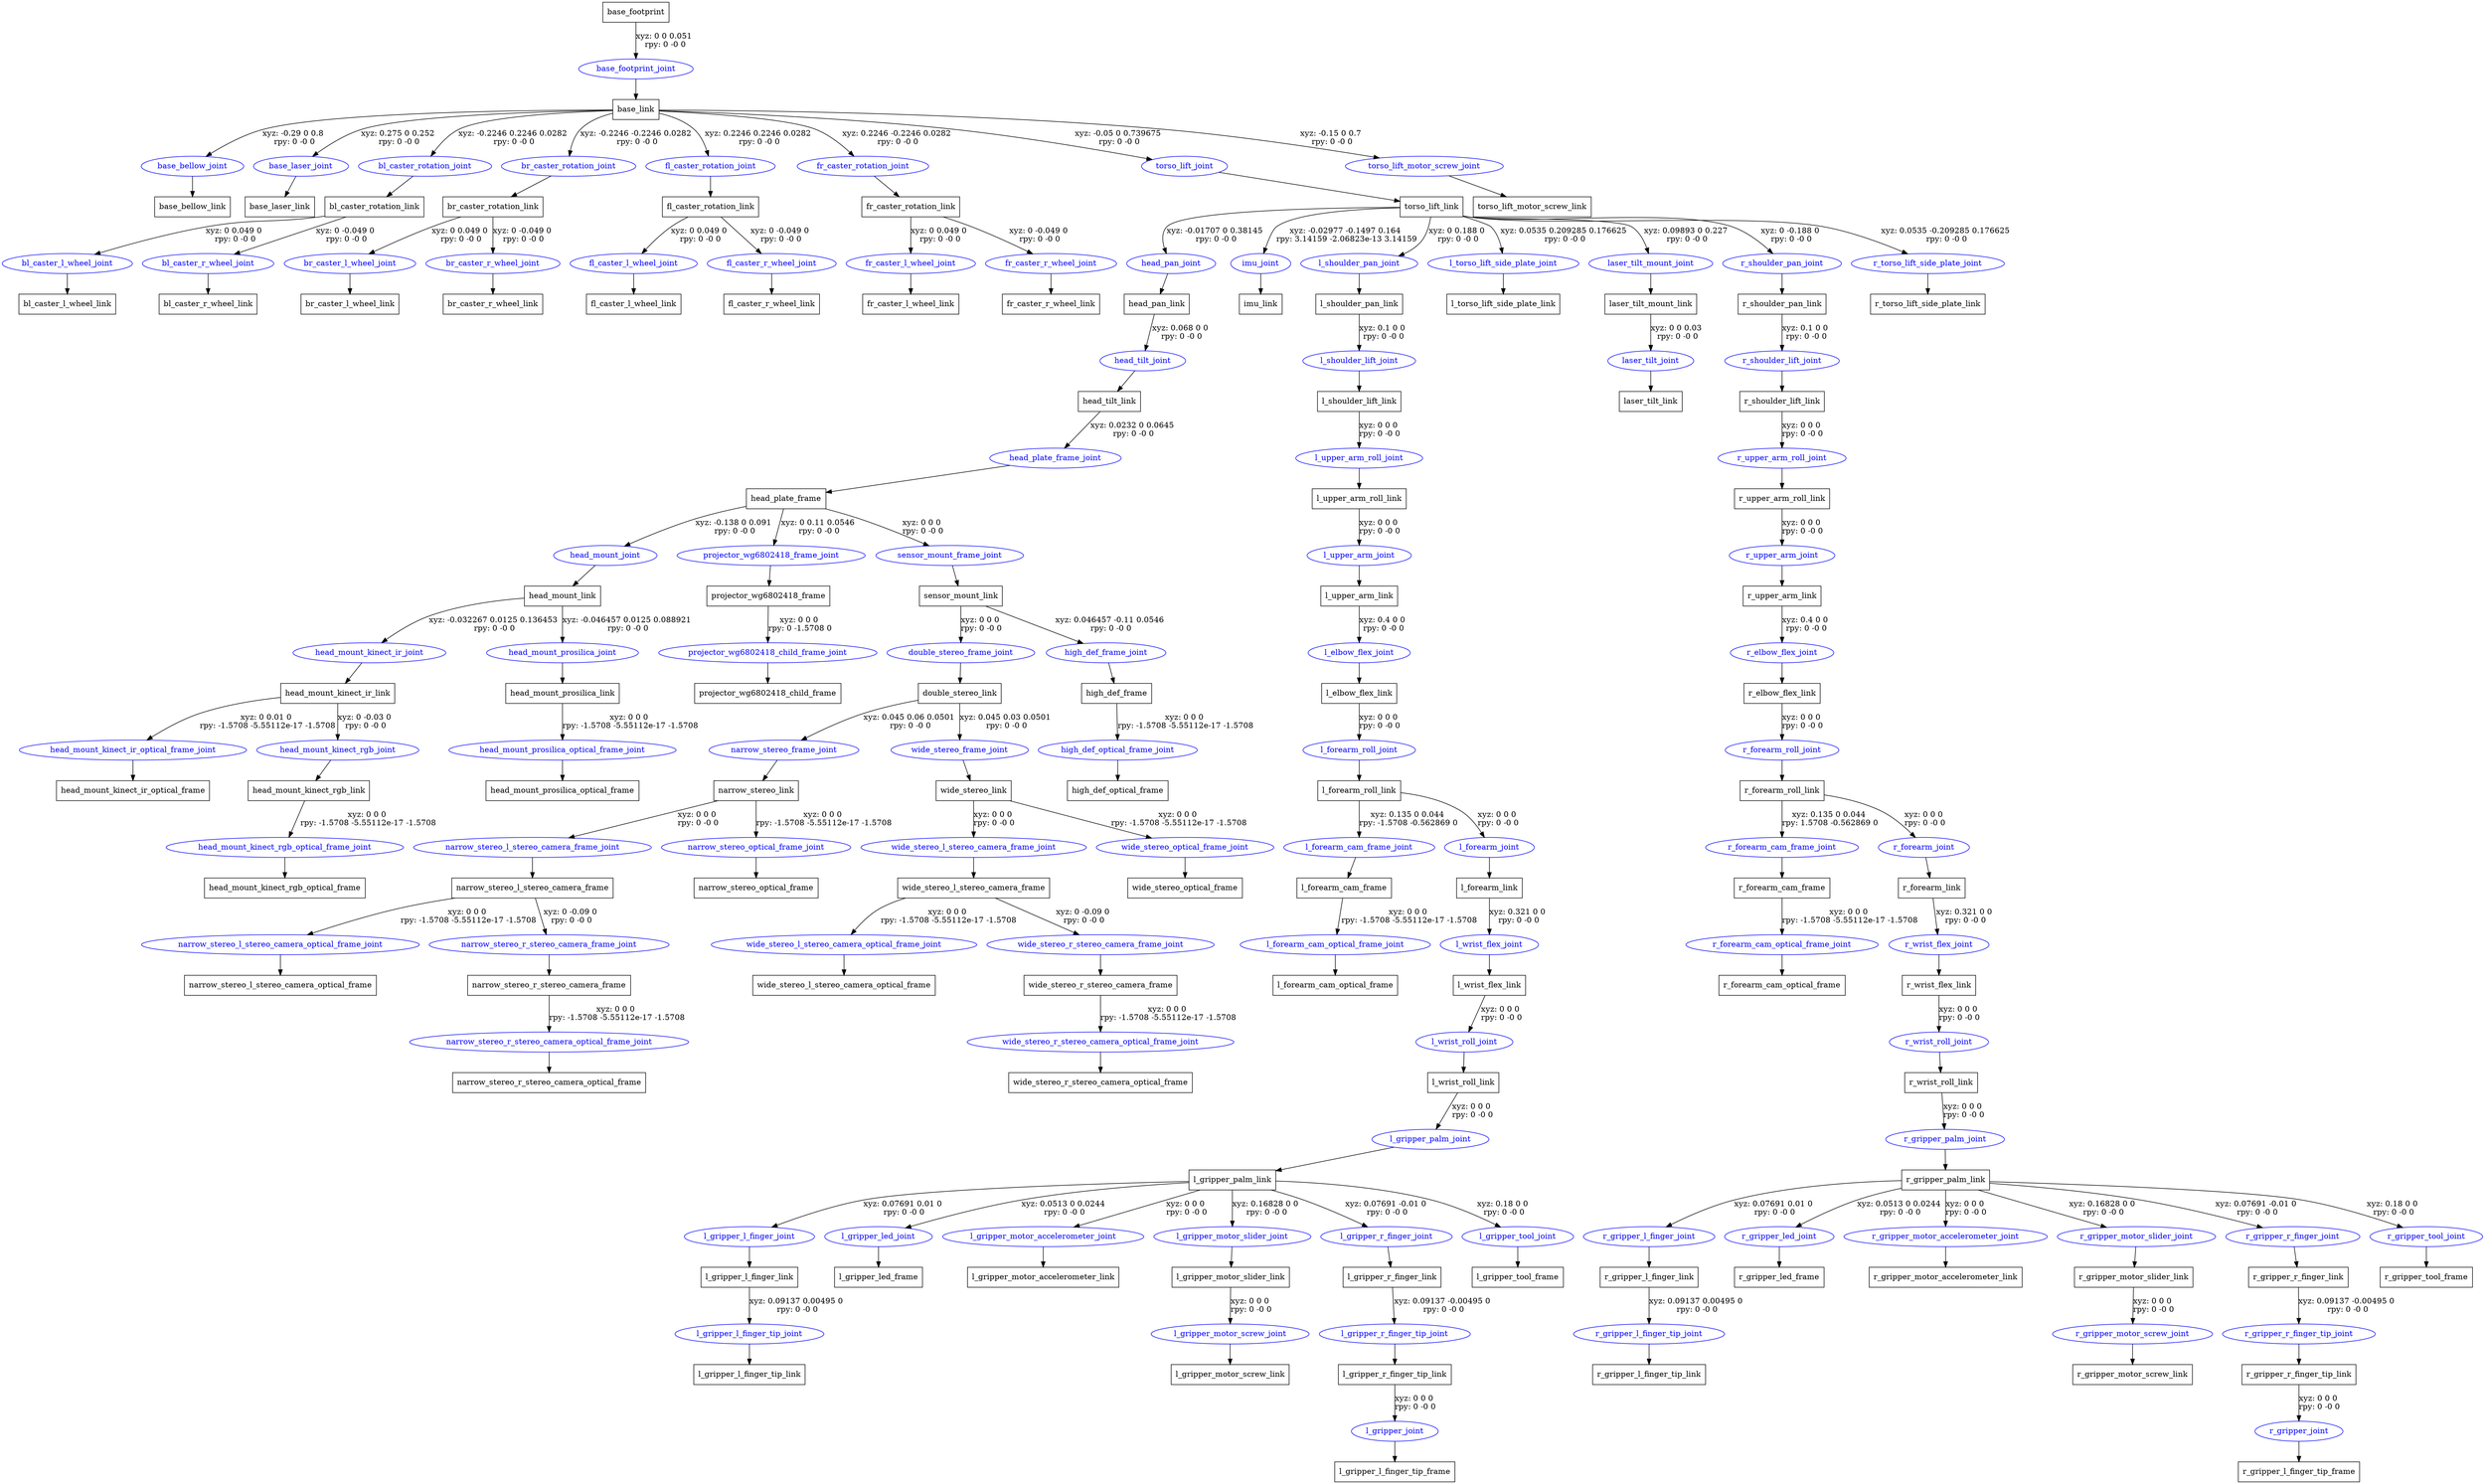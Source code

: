 digraph G {
node [shape=box];
"base_footprint" [label="base_footprint"];
"base_link" [label="base_link"];
"base_bellow_link" [label="base_bellow_link"];
"base_laser_link" [label="base_laser_link"];
"bl_caster_rotation_link" [label="bl_caster_rotation_link"];
"bl_caster_l_wheel_link" [label="bl_caster_l_wheel_link"];
"bl_caster_r_wheel_link" [label="bl_caster_r_wheel_link"];
"br_caster_rotation_link" [label="br_caster_rotation_link"];
"br_caster_l_wheel_link" [label="br_caster_l_wheel_link"];
"br_caster_r_wheel_link" [label="br_caster_r_wheel_link"];
"fl_caster_rotation_link" [label="fl_caster_rotation_link"];
"fl_caster_l_wheel_link" [label="fl_caster_l_wheel_link"];
"fl_caster_r_wheel_link" [label="fl_caster_r_wheel_link"];
"fr_caster_rotation_link" [label="fr_caster_rotation_link"];
"fr_caster_l_wheel_link" [label="fr_caster_l_wheel_link"];
"fr_caster_r_wheel_link" [label="fr_caster_r_wheel_link"];
"torso_lift_link" [label="torso_lift_link"];
"head_pan_link" [label="head_pan_link"];
"head_tilt_link" [label="head_tilt_link"];
"head_plate_frame" [label="head_plate_frame"];
"head_mount_link" [label="head_mount_link"];
"head_mount_kinect_ir_link" [label="head_mount_kinect_ir_link"];
"head_mount_kinect_ir_optical_frame" [label="head_mount_kinect_ir_optical_frame"];
"head_mount_kinect_rgb_link" [label="head_mount_kinect_rgb_link"];
"head_mount_kinect_rgb_optical_frame" [label="head_mount_kinect_rgb_optical_frame"];
"head_mount_prosilica_link" [label="head_mount_prosilica_link"];
"head_mount_prosilica_optical_frame" [label="head_mount_prosilica_optical_frame"];
"projector_wg6802418_frame" [label="projector_wg6802418_frame"];
"projector_wg6802418_child_frame" [label="projector_wg6802418_child_frame"];
"sensor_mount_link" [label="sensor_mount_link"];
"double_stereo_link" [label="double_stereo_link"];
"narrow_stereo_link" [label="narrow_stereo_link"];
"narrow_stereo_l_stereo_camera_frame" [label="narrow_stereo_l_stereo_camera_frame"];
"narrow_stereo_l_stereo_camera_optical_frame" [label="narrow_stereo_l_stereo_camera_optical_frame"];
"narrow_stereo_r_stereo_camera_frame" [label="narrow_stereo_r_stereo_camera_frame"];
"narrow_stereo_r_stereo_camera_optical_frame" [label="narrow_stereo_r_stereo_camera_optical_frame"];
"narrow_stereo_optical_frame" [label="narrow_stereo_optical_frame"];
"wide_stereo_link" [label="wide_stereo_link"];
"wide_stereo_l_stereo_camera_frame" [label="wide_stereo_l_stereo_camera_frame"];
"wide_stereo_l_stereo_camera_optical_frame" [label="wide_stereo_l_stereo_camera_optical_frame"];
"wide_stereo_r_stereo_camera_frame" [label="wide_stereo_r_stereo_camera_frame"];
"wide_stereo_r_stereo_camera_optical_frame" [label="wide_stereo_r_stereo_camera_optical_frame"];
"wide_stereo_optical_frame" [label="wide_stereo_optical_frame"];
"high_def_frame" [label="high_def_frame"];
"high_def_optical_frame" [label="high_def_optical_frame"];
"imu_link" [label="imu_link"];
"l_shoulder_pan_link" [label="l_shoulder_pan_link"];
"l_shoulder_lift_link" [label="l_shoulder_lift_link"];
"l_upper_arm_roll_link" [label="l_upper_arm_roll_link"];
"l_upper_arm_link" [label="l_upper_arm_link"];
"l_elbow_flex_link" [label="l_elbow_flex_link"];
"l_forearm_roll_link" [label="l_forearm_roll_link"];
"l_forearm_cam_frame" [label="l_forearm_cam_frame"];
"l_forearm_cam_optical_frame" [label="l_forearm_cam_optical_frame"];
"l_forearm_link" [label="l_forearm_link"];
"l_wrist_flex_link" [label="l_wrist_flex_link"];
"l_wrist_roll_link" [label="l_wrist_roll_link"];
"l_gripper_palm_link" [label="l_gripper_palm_link"];
"l_gripper_l_finger_link" [label="l_gripper_l_finger_link"];
"l_gripper_l_finger_tip_link" [label="l_gripper_l_finger_tip_link"];
"l_gripper_led_frame" [label="l_gripper_led_frame"];
"l_gripper_motor_accelerometer_link" [label="l_gripper_motor_accelerometer_link"];
"l_gripper_motor_slider_link" [label="l_gripper_motor_slider_link"];
"l_gripper_motor_screw_link" [label="l_gripper_motor_screw_link"];
"l_gripper_r_finger_link" [label="l_gripper_r_finger_link"];
"l_gripper_r_finger_tip_link" [label="l_gripper_r_finger_tip_link"];
"l_gripper_l_finger_tip_frame" [label="l_gripper_l_finger_tip_frame"];
"l_gripper_tool_frame" [label="l_gripper_tool_frame"];
"l_torso_lift_side_plate_link" [label="l_torso_lift_side_plate_link"];
"laser_tilt_mount_link" [label="laser_tilt_mount_link"];
"laser_tilt_link" [label="laser_tilt_link"];
"r_shoulder_pan_link" [label="r_shoulder_pan_link"];
"r_shoulder_lift_link" [label="r_shoulder_lift_link"];
"r_upper_arm_roll_link" [label="r_upper_arm_roll_link"];
"r_upper_arm_link" [label="r_upper_arm_link"];
"r_elbow_flex_link" [label="r_elbow_flex_link"];
"r_forearm_roll_link" [label="r_forearm_roll_link"];
"r_forearm_cam_frame" [label="r_forearm_cam_frame"];
"r_forearm_cam_optical_frame" [label="r_forearm_cam_optical_frame"];
"r_forearm_link" [label="r_forearm_link"];
"r_wrist_flex_link" [label="r_wrist_flex_link"];
"r_wrist_roll_link" [label="r_wrist_roll_link"];
"r_gripper_palm_link" [label="r_gripper_palm_link"];
"r_gripper_l_finger_link" [label="r_gripper_l_finger_link"];
"r_gripper_l_finger_tip_link" [label="r_gripper_l_finger_tip_link"];
"r_gripper_led_frame" [label="r_gripper_led_frame"];
"r_gripper_motor_accelerometer_link" [label="r_gripper_motor_accelerometer_link"];
"r_gripper_motor_slider_link" [label="r_gripper_motor_slider_link"];
"r_gripper_motor_screw_link" [label="r_gripper_motor_screw_link"];
"r_gripper_r_finger_link" [label="r_gripper_r_finger_link"];
"r_gripper_r_finger_tip_link" [label="r_gripper_r_finger_tip_link"];
"r_gripper_l_finger_tip_frame" [label="r_gripper_l_finger_tip_frame"];
"r_gripper_tool_frame" [label="r_gripper_tool_frame"];
"r_torso_lift_side_plate_link" [label="r_torso_lift_side_plate_link"];
"torso_lift_motor_screw_link" [label="torso_lift_motor_screw_link"];
node [shape=ellipse, color=blue, fontcolor=blue];
"base_footprint" -> "base_footprint_joint" [label="xyz: 0 0 0.051 \nrpy: 0 -0 0"]
"base_footprint_joint" -> "base_link"
"base_link" -> "base_bellow_joint" [label="xyz: -0.29 0 0.8 \nrpy: 0 -0 0"]
"base_bellow_joint" -> "base_bellow_link"
"base_link" -> "base_laser_joint" [label="xyz: 0.275 0 0.252 \nrpy: 0 -0 0"]
"base_laser_joint" -> "base_laser_link"
"base_link" -> "bl_caster_rotation_joint" [label="xyz: -0.2246 0.2246 0.0282 \nrpy: 0 -0 0"]
"bl_caster_rotation_joint" -> "bl_caster_rotation_link"
"bl_caster_rotation_link" -> "bl_caster_l_wheel_joint" [label="xyz: 0 0.049 0 \nrpy: 0 -0 0"]
"bl_caster_l_wheel_joint" -> "bl_caster_l_wheel_link"
"bl_caster_rotation_link" -> "bl_caster_r_wheel_joint" [label="xyz: 0 -0.049 0 \nrpy: 0 -0 0"]
"bl_caster_r_wheel_joint" -> "bl_caster_r_wheel_link"
"base_link" -> "br_caster_rotation_joint" [label="xyz: -0.2246 -0.2246 0.0282 \nrpy: 0 -0 0"]
"br_caster_rotation_joint" -> "br_caster_rotation_link"
"br_caster_rotation_link" -> "br_caster_l_wheel_joint" [label="xyz: 0 0.049 0 \nrpy: 0 -0 0"]
"br_caster_l_wheel_joint" -> "br_caster_l_wheel_link"
"br_caster_rotation_link" -> "br_caster_r_wheel_joint" [label="xyz: 0 -0.049 0 \nrpy: 0 -0 0"]
"br_caster_r_wheel_joint" -> "br_caster_r_wheel_link"
"base_link" -> "fl_caster_rotation_joint" [label="xyz: 0.2246 0.2246 0.0282 \nrpy: 0 -0 0"]
"fl_caster_rotation_joint" -> "fl_caster_rotation_link"
"fl_caster_rotation_link" -> "fl_caster_l_wheel_joint" [label="xyz: 0 0.049 0 \nrpy: 0 -0 0"]
"fl_caster_l_wheel_joint" -> "fl_caster_l_wheel_link"
"fl_caster_rotation_link" -> "fl_caster_r_wheel_joint" [label="xyz: 0 -0.049 0 \nrpy: 0 -0 0"]
"fl_caster_r_wheel_joint" -> "fl_caster_r_wheel_link"
"base_link" -> "fr_caster_rotation_joint" [label="xyz: 0.2246 -0.2246 0.0282 \nrpy: 0 -0 0"]
"fr_caster_rotation_joint" -> "fr_caster_rotation_link"
"fr_caster_rotation_link" -> "fr_caster_l_wheel_joint" [label="xyz: 0 0.049 0 \nrpy: 0 -0 0"]
"fr_caster_l_wheel_joint" -> "fr_caster_l_wheel_link"
"fr_caster_rotation_link" -> "fr_caster_r_wheel_joint" [label="xyz: 0 -0.049 0 \nrpy: 0 -0 0"]
"fr_caster_r_wheel_joint" -> "fr_caster_r_wheel_link"
"base_link" -> "torso_lift_joint" [label="xyz: -0.05 0 0.739675 \nrpy: 0 -0 0"]
"torso_lift_joint" -> "torso_lift_link"
"torso_lift_link" -> "head_pan_joint" [label="xyz: -0.01707 0 0.38145 \nrpy: 0 -0 0"]
"head_pan_joint" -> "head_pan_link"
"head_pan_link" -> "head_tilt_joint" [label="xyz: 0.068 0 0 \nrpy: 0 -0 0"]
"head_tilt_joint" -> "head_tilt_link"
"head_tilt_link" -> "head_plate_frame_joint" [label="xyz: 0.0232 0 0.0645 \nrpy: 0 -0 0"]
"head_plate_frame_joint" -> "head_plate_frame"
"head_plate_frame" -> "head_mount_joint" [label="xyz: -0.138 0 0.091 \nrpy: 0 -0 0"]
"head_mount_joint" -> "head_mount_link"
"head_mount_link" -> "head_mount_kinect_ir_joint" [label="xyz: -0.032267 0.0125 0.136453 \nrpy: 0 -0 0"]
"head_mount_kinect_ir_joint" -> "head_mount_kinect_ir_link"
"head_mount_kinect_ir_link" -> "head_mount_kinect_ir_optical_frame_joint" [label="xyz: 0 0.01 0 \nrpy: -1.5708 -5.55112e-17 -1.5708"]
"head_mount_kinect_ir_optical_frame_joint" -> "head_mount_kinect_ir_optical_frame"
"head_mount_kinect_ir_link" -> "head_mount_kinect_rgb_joint" [label="xyz: 0 -0.03 0 \nrpy: 0 -0 0"]
"head_mount_kinect_rgb_joint" -> "head_mount_kinect_rgb_link"
"head_mount_kinect_rgb_link" -> "head_mount_kinect_rgb_optical_frame_joint" [label="xyz: 0 0 0 \nrpy: -1.5708 -5.55112e-17 -1.5708"]
"head_mount_kinect_rgb_optical_frame_joint" -> "head_mount_kinect_rgb_optical_frame"
"head_mount_link" -> "head_mount_prosilica_joint" [label="xyz: -0.046457 0.0125 0.088921 \nrpy: 0 -0 0"]
"head_mount_prosilica_joint" -> "head_mount_prosilica_link"
"head_mount_prosilica_link" -> "head_mount_prosilica_optical_frame_joint" [label="xyz: 0 0 0 \nrpy: -1.5708 -5.55112e-17 -1.5708"]
"head_mount_prosilica_optical_frame_joint" -> "head_mount_prosilica_optical_frame"
"head_plate_frame" -> "projector_wg6802418_frame_joint" [label="xyz: 0 0.11 0.0546 \nrpy: 0 -0 0"]
"projector_wg6802418_frame_joint" -> "projector_wg6802418_frame"
"projector_wg6802418_frame" -> "projector_wg6802418_child_frame_joint" [label="xyz: 0 0 0 \nrpy: 0 -1.5708 0"]
"projector_wg6802418_child_frame_joint" -> "projector_wg6802418_child_frame"
"head_plate_frame" -> "sensor_mount_frame_joint" [label="xyz: 0 0 0 \nrpy: 0 -0 0"]
"sensor_mount_frame_joint" -> "sensor_mount_link"
"sensor_mount_link" -> "double_stereo_frame_joint" [label="xyz: 0 0 0 \nrpy: 0 -0 0"]
"double_stereo_frame_joint" -> "double_stereo_link"
"double_stereo_link" -> "narrow_stereo_frame_joint" [label="xyz: 0.045 0.06 0.0501 \nrpy: 0 -0 0"]
"narrow_stereo_frame_joint" -> "narrow_stereo_link"
"narrow_stereo_link" -> "narrow_stereo_l_stereo_camera_frame_joint" [label="xyz: 0 0 0 \nrpy: 0 -0 0"]
"narrow_stereo_l_stereo_camera_frame_joint" -> "narrow_stereo_l_stereo_camera_frame"
"narrow_stereo_l_stereo_camera_frame" -> "narrow_stereo_l_stereo_camera_optical_frame_joint" [label="xyz: 0 0 0 \nrpy: -1.5708 -5.55112e-17 -1.5708"]
"narrow_stereo_l_stereo_camera_optical_frame_joint" -> "narrow_stereo_l_stereo_camera_optical_frame"
"narrow_stereo_l_stereo_camera_frame" -> "narrow_stereo_r_stereo_camera_frame_joint" [label="xyz: 0 -0.09 0 \nrpy: 0 -0 0"]
"narrow_stereo_r_stereo_camera_frame_joint" -> "narrow_stereo_r_stereo_camera_frame"
"narrow_stereo_r_stereo_camera_frame" -> "narrow_stereo_r_stereo_camera_optical_frame_joint" [label="xyz: 0 0 0 \nrpy: -1.5708 -5.55112e-17 -1.5708"]
"narrow_stereo_r_stereo_camera_optical_frame_joint" -> "narrow_stereo_r_stereo_camera_optical_frame"
"narrow_stereo_link" -> "narrow_stereo_optical_frame_joint" [label="xyz: 0 0 0 \nrpy: -1.5708 -5.55112e-17 -1.5708"]
"narrow_stereo_optical_frame_joint" -> "narrow_stereo_optical_frame"
"double_stereo_link" -> "wide_stereo_frame_joint" [label="xyz: 0.045 0.03 0.0501 \nrpy: 0 -0 0"]
"wide_stereo_frame_joint" -> "wide_stereo_link"
"wide_stereo_link" -> "wide_stereo_l_stereo_camera_frame_joint" [label="xyz: 0 0 0 \nrpy: 0 -0 0"]
"wide_stereo_l_stereo_camera_frame_joint" -> "wide_stereo_l_stereo_camera_frame"
"wide_stereo_l_stereo_camera_frame" -> "wide_stereo_l_stereo_camera_optical_frame_joint" [label="xyz: 0 0 0 \nrpy: -1.5708 -5.55112e-17 -1.5708"]
"wide_stereo_l_stereo_camera_optical_frame_joint" -> "wide_stereo_l_stereo_camera_optical_frame"
"wide_stereo_l_stereo_camera_frame" -> "wide_stereo_r_stereo_camera_frame_joint" [label="xyz: 0 -0.09 0 \nrpy: 0 -0 0"]
"wide_stereo_r_stereo_camera_frame_joint" -> "wide_stereo_r_stereo_camera_frame"
"wide_stereo_r_stereo_camera_frame" -> "wide_stereo_r_stereo_camera_optical_frame_joint" [label="xyz: 0 0 0 \nrpy: -1.5708 -5.55112e-17 -1.5708"]
"wide_stereo_r_stereo_camera_optical_frame_joint" -> "wide_stereo_r_stereo_camera_optical_frame"
"wide_stereo_link" -> "wide_stereo_optical_frame_joint" [label="xyz: 0 0 0 \nrpy: -1.5708 -5.55112e-17 -1.5708"]
"wide_stereo_optical_frame_joint" -> "wide_stereo_optical_frame"
"sensor_mount_link" -> "high_def_frame_joint" [label="xyz: 0.046457 -0.11 0.0546 \nrpy: 0 -0 0"]
"high_def_frame_joint" -> "high_def_frame"
"high_def_frame" -> "high_def_optical_frame_joint" [label="xyz: 0 0 0 \nrpy: -1.5708 -5.55112e-17 -1.5708"]
"high_def_optical_frame_joint" -> "high_def_optical_frame"
"torso_lift_link" -> "imu_joint" [label="xyz: -0.02977 -0.1497 0.164 \nrpy: 3.14159 -2.06823e-13 3.14159"]
"imu_joint" -> "imu_link"
"torso_lift_link" -> "l_shoulder_pan_joint" [label="xyz: 0 0.188 0 \nrpy: 0 -0 0"]
"l_shoulder_pan_joint" -> "l_shoulder_pan_link"
"l_shoulder_pan_link" -> "l_shoulder_lift_joint" [label="xyz: 0.1 0 0 \nrpy: 0 -0 0"]
"l_shoulder_lift_joint" -> "l_shoulder_lift_link"
"l_shoulder_lift_link" -> "l_upper_arm_roll_joint" [label="xyz: 0 0 0 \nrpy: 0 -0 0"]
"l_upper_arm_roll_joint" -> "l_upper_arm_roll_link"
"l_upper_arm_roll_link" -> "l_upper_arm_joint" [label="xyz: 0 0 0 \nrpy: 0 -0 0"]
"l_upper_arm_joint" -> "l_upper_arm_link"
"l_upper_arm_link" -> "l_elbow_flex_joint" [label="xyz: 0.4 0 0 \nrpy: 0 -0 0"]
"l_elbow_flex_joint" -> "l_elbow_flex_link"
"l_elbow_flex_link" -> "l_forearm_roll_joint" [label="xyz: 0 0 0 \nrpy: 0 -0 0"]
"l_forearm_roll_joint" -> "l_forearm_roll_link"
"l_forearm_roll_link" -> "l_forearm_cam_frame_joint" [label="xyz: 0.135 0 0.044 \nrpy: -1.5708 -0.562869 0"]
"l_forearm_cam_frame_joint" -> "l_forearm_cam_frame"
"l_forearm_cam_frame" -> "l_forearm_cam_optical_frame_joint" [label="xyz: 0 0 0 \nrpy: -1.5708 -5.55112e-17 -1.5708"]
"l_forearm_cam_optical_frame_joint" -> "l_forearm_cam_optical_frame"
"l_forearm_roll_link" -> "l_forearm_joint" [label="xyz: 0 0 0 \nrpy: 0 -0 0"]
"l_forearm_joint" -> "l_forearm_link"
"l_forearm_link" -> "l_wrist_flex_joint" [label="xyz: 0.321 0 0 \nrpy: 0 -0 0"]
"l_wrist_flex_joint" -> "l_wrist_flex_link"
"l_wrist_flex_link" -> "l_wrist_roll_joint" [label="xyz: 0 0 0 \nrpy: 0 -0 0"]
"l_wrist_roll_joint" -> "l_wrist_roll_link"
"l_wrist_roll_link" -> "l_gripper_palm_joint" [label="xyz: 0 0 0 \nrpy: 0 -0 0"]
"l_gripper_palm_joint" -> "l_gripper_palm_link"
"l_gripper_palm_link" -> "l_gripper_l_finger_joint" [label="xyz: 0.07691 0.01 0 \nrpy: 0 -0 0"]
"l_gripper_l_finger_joint" -> "l_gripper_l_finger_link"
"l_gripper_l_finger_link" -> "l_gripper_l_finger_tip_joint" [label="xyz: 0.09137 0.00495 0 \nrpy: 0 -0 0"]
"l_gripper_l_finger_tip_joint" -> "l_gripper_l_finger_tip_link"
"l_gripper_palm_link" -> "l_gripper_led_joint" [label="xyz: 0.0513 0 0.0244 \nrpy: 0 -0 0"]
"l_gripper_led_joint" -> "l_gripper_led_frame"
"l_gripper_palm_link" -> "l_gripper_motor_accelerometer_joint" [label="xyz: 0 0 0 \nrpy: 0 -0 0"]
"l_gripper_motor_accelerometer_joint" -> "l_gripper_motor_accelerometer_link"
"l_gripper_palm_link" -> "l_gripper_motor_slider_joint" [label="xyz: 0.16828 0 0 \nrpy: 0 -0 0"]
"l_gripper_motor_slider_joint" -> "l_gripper_motor_slider_link"
"l_gripper_motor_slider_link" -> "l_gripper_motor_screw_joint" [label="xyz: 0 0 0 \nrpy: 0 -0 0"]
"l_gripper_motor_screw_joint" -> "l_gripper_motor_screw_link"
"l_gripper_palm_link" -> "l_gripper_r_finger_joint" [label="xyz: 0.07691 -0.01 0 \nrpy: 0 -0 0"]
"l_gripper_r_finger_joint" -> "l_gripper_r_finger_link"
"l_gripper_r_finger_link" -> "l_gripper_r_finger_tip_joint" [label="xyz: 0.09137 -0.00495 0 \nrpy: 0 -0 0"]
"l_gripper_r_finger_tip_joint" -> "l_gripper_r_finger_tip_link"
"l_gripper_r_finger_tip_link" -> "l_gripper_joint" [label="xyz: 0 0 0 \nrpy: 0 -0 0"]
"l_gripper_joint" -> "l_gripper_l_finger_tip_frame"
"l_gripper_palm_link" -> "l_gripper_tool_joint" [label="xyz: 0.18 0 0 \nrpy: 0 -0 0"]
"l_gripper_tool_joint" -> "l_gripper_tool_frame"
"torso_lift_link" -> "l_torso_lift_side_plate_joint" [label="xyz: 0.0535 0.209285 0.176625 \nrpy: 0 -0 0"]
"l_torso_lift_side_plate_joint" -> "l_torso_lift_side_plate_link"
"torso_lift_link" -> "laser_tilt_mount_joint" [label="xyz: 0.09893 0 0.227 \nrpy: 0 -0 0"]
"laser_tilt_mount_joint" -> "laser_tilt_mount_link"
"laser_tilt_mount_link" -> "laser_tilt_joint" [label="xyz: 0 0 0.03 \nrpy: 0 -0 0"]
"laser_tilt_joint" -> "laser_tilt_link"
"torso_lift_link" -> "r_shoulder_pan_joint" [label="xyz: 0 -0.188 0 \nrpy: 0 -0 0"]
"r_shoulder_pan_joint" -> "r_shoulder_pan_link"
"r_shoulder_pan_link" -> "r_shoulder_lift_joint" [label="xyz: 0.1 0 0 \nrpy: 0 -0 0"]
"r_shoulder_lift_joint" -> "r_shoulder_lift_link"
"r_shoulder_lift_link" -> "r_upper_arm_roll_joint" [label="xyz: 0 0 0 \nrpy: 0 -0 0"]
"r_upper_arm_roll_joint" -> "r_upper_arm_roll_link"
"r_upper_arm_roll_link" -> "r_upper_arm_joint" [label="xyz: 0 0 0 \nrpy: 0 -0 0"]
"r_upper_arm_joint" -> "r_upper_arm_link"
"r_upper_arm_link" -> "r_elbow_flex_joint" [label="xyz: 0.4 0 0 \nrpy: 0 -0 0"]
"r_elbow_flex_joint" -> "r_elbow_flex_link"
"r_elbow_flex_link" -> "r_forearm_roll_joint" [label="xyz: 0 0 0 \nrpy: 0 -0 0"]
"r_forearm_roll_joint" -> "r_forearm_roll_link"
"r_forearm_roll_link" -> "r_forearm_cam_frame_joint" [label="xyz: 0.135 0 0.044 \nrpy: 1.5708 -0.562869 0"]
"r_forearm_cam_frame_joint" -> "r_forearm_cam_frame"
"r_forearm_cam_frame" -> "r_forearm_cam_optical_frame_joint" [label="xyz: 0 0 0 \nrpy: -1.5708 -5.55112e-17 -1.5708"]
"r_forearm_cam_optical_frame_joint" -> "r_forearm_cam_optical_frame"
"r_forearm_roll_link" -> "r_forearm_joint" [label="xyz: 0 0 0 \nrpy: 0 -0 0"]
"r_forearm_joint" -> "r_forearm_link"
"r_forearm_link" -> "r_wrist_flex_joint" [label="xyz: 0.321 0 0 \nrpy: 0 -0 0"]
"r_wrist_flex_joint" -> "r_wrist_flex_link"
"r_wrist_flex_link" -> "r_wrist_roll_joint" [label="xyz: 0 0 0 \nrpy: 0 -0 0"]
"r_wrist_roll_joint" -> "r_wrist_roll_link"
"r_wrist_roll_link" -> "r_gripper_palm_joint" [label="xyz: 0 0 0 \nrpy: 0 -0 0"]
"r_gripper_palm_joint" -> "r_gripper_palm_link"
"r_gripper_palm_link" -> "r_gripper_l_finger_joint" [label="xyz: 0.07691 0.01 0 \nrpy: 0 -0 0"]
"r_gripper_l_finger_joint" -> "r_gripper_l_finger_link"
"r_gripper_l_finger_link" -> "r_gripper_l_finger_tip_joint" [label="xyz: 0.09137 0.00495 0 \nrpy: 0 -0 0"]
"r_gripper_l_finger_tip_joint" -> "r_gripper_l_finger_tip_link"
"r_gripper_palm_link" -> "r_gripper_led_joint" [label="xyz: 0.0513 0 0.0244 \nrpy: 0 -0 0"]
"r_gripper_led_joint" -> "r_gripper_led_frame"
"r_gripper_palm_link" -> "r_gripper_motor_accelerometer_joint" [label="xyz: 0 0 0 \nrpy: 0 -0 0"]
"r_gripper_motor_accelerometer_joint" -> "r_gripper_motor_accelerometer_link"
"r_gripper_palm_link" -> "r_gripper_motor_slider_joint" [label="xyz: 0.16828 0 0 \nrpy: 0 -0 0"]
"r_gripper_motor_slider_joint" -> "r_gripper_motor_slider_link"
"r_gripper_motor_slider_link" -> "r_gripper_motor_screw_joint" [label="xyz: 0 0 0 \nrpy: 0 -0 0"]
"r_gripper_motor_screw_joint" -> "r_gripper_motor_screw_link"
"r_gripper_palm_link" -> "r_gripper_r_finger_joint" [label="xyz: 0.07691 -0.01 0 \nrpy: 0 -0 0"]
"r_gripper_r_finger_joint" -> "r_gripper_r_finger_link"
"r_gripper_r_finger_link" -> "r_gripper_r_finger_tip_joint" [label="xyz: 0.09137 -0.00495 0 \nrpy: 0 -0 0"]
"r_gripper_r_finger_tip_joint" -> "r_gripper_r_finger_tip_link"
"r_gripper_r_finger_tip_link" -> "r_gripper_joint" [label="xyz: 0 0 0 \nrpy: 0 -0 0"]
"r_gripper_joint" -> "r_gripper_l_finger_tip_frame"
"r_gripper_palm_link" -> "r_gripper_tool_joint" [label="xyz: 0.18 0 0 \nrpy: 0 -0 0"]
"r_gripper_tool_joint" -> "r_gripper_tool_frame"
"torso_lift_link" -> "r_torso_lift_side_plate_joint" [label="xyz: 0.0535 -0.209285 0.176625 \nrpy: 0 -0 0"]
"r_torso_lift_side_plate_joint" -> "r_torso_lift_side_plate_link"
"base_link" -> "torso_lift_motor_screw_joint" [label="xyz: -0.15 0 0.7 \nrpy: 0 -0 0"]
"torso_lift_motor_screw_joint" -> "torso_lift_motor_screw_link"
}
